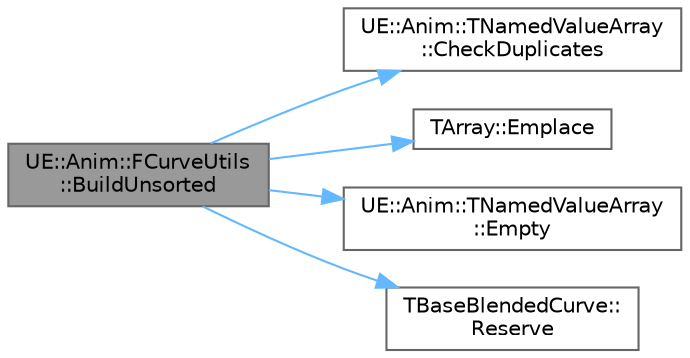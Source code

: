 digraph "UE::Anim::FCurveUtils::BuildUnsorted"
{
 // INTERACTIVE_SVG=YES
 // LATEX_PDF_SIZE
  bgcolor="transparent";
  edge [fontname=Helvetica,fontsize=10,labelfontname=Helvetica,labelfontsize=10];
  node [fontname=Helvetica,fontsize=10,shape=box,height=0.2,width=0.4];
  rankdir="LR";
  Node1 [id="Node000001",label="UE::Anim::FCurveUtils\l::BuildUnsorted",height=0.2,width=0.4,color="gray40", fillcolor="grey60", style="filled", fontcolor="black",tooltip=" "];
  Node1 -> Node2 [id="edge1_Node000001_Node000002",color="steelblue1",style="solid",tooltip=" "];
  Node2 [id="Node000002",label="UE::Anim::TNamedValueArray\l::CheckDuplicates",height=0.2,width=0.4,color="grey40", fillcolor="white", style="filled",URL="$d3/d27/structUE_1_1Anim_1_1TNamedValueArray.html#ae47a6a95b1ffba134f1da9a2209a8ee8",tooltip=" "];
  Node1 -> Node3 [id="edge2_Node000001_Node000003",color="steelblue1",style="solid",tooltip=" "];
  Node3 [id="Node000003",label="TArray::Emplace",height=0.2,width=0.4,color="grey40", fillcolor="white", style="filled",URL="$d4/d52/classTArray.html#a084ac3e03e7fe74b0b2d28cd8695c197",tooltip="Constructs a new item at the end of the array, possibly reallocating the whole array to fit."];
  Node1 -> Node4 [id="edge3_Node000001_Node000004",color="steelblue1",style="solid",tooltip=" "];
  Node4 [id="Node000004",label="UE::Anim::TNamedValueArray\l::Empty",height=0.2,width=0.4,color="grey40", fillcolor="white", style="filled",URL="$d3/d27/structUE_1_1Anim_1_1TNamedValueArray.html#ae4dff2b249e316db7e3464f86bea99d1",tooltip="Reset the internal allocations."];
  Node1 -> Node5 [id="edge4_Node000001_Node000005",color="steelblue1",style="solid",tooltip=" "];
  Node5 [id="Node000005",label="TBaseBlendedCurve::\lReserve",height=0.2,width=0.4,color="grey40", fillcolor="white", style="filled",URL="$d1/dd3/structTBaseBlendedCurve.html#a113b459f272b318a57955c2e3e7d8dce",tooltip="Reserves memory for InNumElements."];
}
